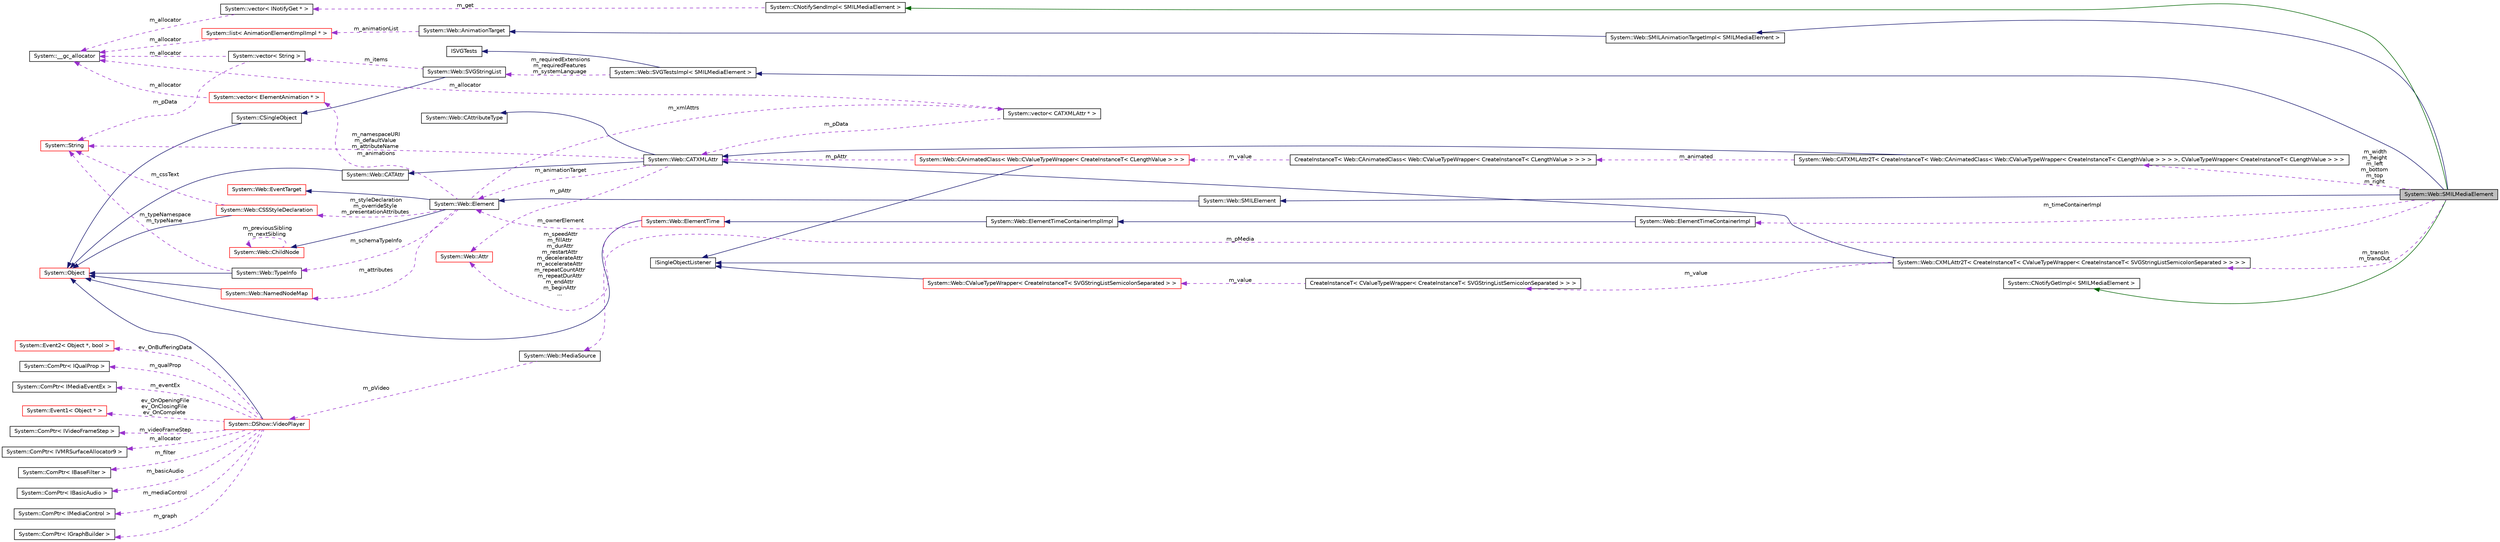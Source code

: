 digraph G
{
  edge [fontname="Helvetica",fontsize="10",labelfontname="Helvetica",labelfontsize="10"];
  node [fontname="Helvetica",fontsize="10",shape=record];
  rankdir="LR";
  Node1 [label="System::Web::SMILMediaElement",height=0.2,width=0.4,color="black", fillcolor="grey75", style="filled" fontcolor="black"];
  Node2 -> Node1 [dir="back",color="midnightblue",fontsize="10",style="solid",fontname="Helvetica"];
  Node2 [label="System::Web::SMILElement",height=0.2,width=0.4,color="black", fillcolor="white", style="filled",URL="$class_system_1_1_web_1_1_s_m_i_l_element.html"];
  Node3 -> Node2 [dir="back",color="midnightblue",fontsize="10",style="solid",fontname="Helvetica"];
  Node3 [label="System::Web::Element",height=0.2,width=0.4,color="black", fillcolor="white", style="filled",URL="$class_system_1_1_web_1_1_element.html"];
  Node4 -> Node3 [dir="back",color="midnightblue",fontsize="10",style="solid",fontname="Helvetica"];
  Node4 [label="System::Web::ChildNode",height=0.2,width=0.4,color="red", fillcolor="white", style="filled",URL="$class_system_1_1_web_1_1_child_node.html"];
  Node4 -> Node4 [dir="back",color="darkorchid3",fontsize="10",style="dashed",label=" m_previousSibling\nm_nextSibling" ,fontname="Helvetica"];
  Node5 -> Node3 [dir="back",color="midnightblue",fontsize="10",style="solid",fontname="Helvetica"];
  Node5 [label="System::Web::EventTarget",height=0.2,width=0.4,color="red", fillcolor="white", style="filled",URL="$class_system_1_1_web_1_1_event_target.html"];
  Node6 -> Node3 [dir="back",color="darkorchid3",fontsize="10",style="dashed",label=" m_xmlAttrs" ,fontname="Helvetica"];
  Node6 [label="System::vector\< CATXMLAttr * \>",height=0.2,width=0.4,color="black", fillcolor="white", style="filled",URL="$class_system_1_1vector.html"];
  Node7 -> Node6 [dir="back",color="darkorchid3",fontsize="10",style="dashed",label=" m_allocator" ,fontname="Helvetica"];
  Node7 [label="System::__gc_allocator",height=0.2,width=0.4,color="black", fillcolor="white", style="filled",URL="$class_system_1_1____gc__allocator.html"];
  Node8 -> Node6 [dir="back",color="darkorchid3",fontsize="10",style="dashed",label=" m_pData" ,fontname="Helvetica"];
  Node8 [label="System::Web::CATXMLAttr",height=0.2,width=0.4,color="black", fillcolor="white", style="filled",URL="$class_system_1_1_web_1_1_c_a_t_x_m_l_attr.html"];
  Node9 -> Node8 [dir="back",color="midnightblue",fontsize="10",style="solid",fontname="Helvetica"];
  Node9 [label="System::Web::CATAttr",height=0.2,width=0.4,color="black", fillcolor="white", style="filled",URL="$class_system_1_1_web_1_1_c_a_t_attr.html"];
  Node10 -> Node9 [dir="back",color="midnightblue",fontsize="10",style="solid",fontname="Helvetica"];
  Node10 [label="System::Object",height=0.2,width=0.4,color="red", fillcolor="white", style="filled",URL="$class_system_1_1_object.html"];
  Node11 -> Node8 [dir="back",color="midnightblue",fontsize="10",style="solid",fontname="Helvetica"];
  Node11 [label="System::Web::CAttributeType",height=0.2,width=0.4,color="black", fillcolor="white", style="filled",URL="$class_system_1_1_web_1_1_c_attribute_type.html"];
  Node12 -> Node8 [dir="back",color="darkorchid3",fontsize="10",style="dashed",label=" m_pAttr" ,fontname="Helvetica"];
  Node12 [label="System::Web::Attr",height=0.2,width=0.4,color="red", fillcolor="white", style="filled",URL="$class_system_1_1_web_1_1_attr.html"];
  Node13 -> Node8 [dir="back",color="darkorchid3",fontsize="10",style="dashed",label=" m_namespaceURI\nm_defaultValue\nm_attributeName" ,fontname="Helvetica"];
  Node13 [label="System::String",height=0.2,width=0.4,color="red", fillcolor="white", style="filled",URL="$class_system_1_1_string.html"];
  Node3 -> Node8 [dir="back",color="darkorchid3",fontsize="10",style="dashed",label=" m_animationTarget" ,fontname="Helvetica"];
  Node14 -> Node3 [dir="back",color="darkorchid3",fontsize="10",style="dashed",label=" m_attributes" ,fontname="Helvetica"];
  Node14 [label="System::Web::NamedNodeMap",height=0.2,width=0.4,color="red", fillcolor="white", style="filled",URL="$class_system_1_1_web_1_1_named_node_map.html"];
  Node10 -> Node14 [dir="back",color="midnightblue",fontsize="10",style="solid",fontname="Helvetica"];
  Node15 -> Node3 [dir="back",color="darkorchid3",fontsize="10",style="dashed",label=" m_schemaTypeInfo" ,fontname="Helvetica"];
  Node15 [label="System::Web::TypeInfo",height=0.2,width=0.4,color="black", fillcolor="white", style="filled",URL="$class_system_1_1_web_1_1_type_info.html"];
  Node10 -> Node15 [dir="back",color="midnightblue",fontsize="10",style="solid",fontname="Helvetica"];
  Node13 -> Node15 [dir="back",color="darkorchid3",fontsize="10",style="dashed",label=" m_typeNamespace\nm_typeName" ,fontname="Helvetica"];
  Node16 -> Node3 [dir="back",color="darkorchid3",fontsize="10",style="dashed",label=" m_styleDeclaration\nm_overrideStyle\nm_presentationAttributes" ,fontname="Helvetica"];
  Node16 [label="System::Web::CSSStyleDeclaration",height=0.2,width=0.4,color="red", fillcolor="white", style="filled",URL="$class_system_1_1_web_1_1_c_s_s_style_declaration.html"];
  Node10 -> Node16 [dir="back",color="midnightblue",fontsize="10",style="solid",fontname="Helvetica"];
  Node13 -> Node16 [dir="back",color="darkorchid3",fontsize="10",style="dashed",label=" m_cssText" ,fontname="Helvetica"];
  Node17 -> Node3 [dir="back",color="darkorchid3",fontsize="10",style="dashed",label=" m_animations" ,fontname="Helvetica"];
  Node17 [label="System::vector\< ElementAnimation * \>",height=0.2,width=0.4,color="red", fillcolor="white", style="filled",URL="$class_system_1_1vector.html"];
  Node7 -> Node17 [dir="back",color="darkorchid3",fontsize="10",style="dashed",label=" m_allocator" ,fontname="Helvetica"];
  Node18 -> Node1 [dir="back",color="midnightblue",fontsize="10",style="solid",fontname="Helvetica"];
  Node18 [label="System::Web::SVGTestsImpl\< SMILMediaElement \>",height=0.2,width=0.4,color="black", fillcolor="white", style="filled",URL="$class_system_1_1_web_1_1_s_v_g_tests_impl.html"];
  Node19 -> Node18 [dir="back",color="midnightblue",fontsize="10",style="solid",fontname="Helvetica"];
  Node19 [label="ISVGTests",height=0.2,width=0.4,color="black", fillcolor="white", style="filled",URL="$class_i_s_v_g_tests.html"];
  Node20 -> Node18 [dir="back",color="darkorchid3",fontsize="10",style="dashed",label=" m_requiredExtensions\nm_requiredFeatures\nm_systemLanguage" ,fontname="Helvetica"];
  Node20 [label="System::Web::SVGStringList",height=0.2,width=0.4,color="black", fillcolor="white", style="filled",URL="$class_system_1_1_web_1_1_s_v_g_string_list.html"];
  Node21 -> Node20 [dir="back",color="midnightblue",fontsize="10",style="solid",fontname="Helvetica"];
  Node21 [label="System::CSingleObject",height=0.2,width=0.4,color="black", fillcolor="white", style="filled",URL="$class_system_1_1_c_single_object.html"];
  Node10 -> Node21 [dir="back",color="midnightblue",fontsize="10",style="solid",fontname="Helvetica"];
  Node22 -> Node20 [dir="back",color="darkorchid3",fontsize="10",style="dashed",label=" m_items" ,fontname="Helvetica"];
  Node22 [label="System::vector\< String \>",height=0.2,width=0.4,color="black", fillcolor="white", style="filled",URL="$class_system_1_1vector.html"];
  Node7 -> Node22 [dir="back",color="darkorchid3",fontsize="10",style="dashed",label=" m_allocator" ,fontname="Helvetica"];
  Node13 -> Node22 [dir="back",color="darkorchid3",fontsize="10",style="dashed",label=" m_pData" ,fontname="Helvetica"];
  Node23 -> Node1 [dir="back",color="midnightblue",fontsize="10",style="solid",fontname="Helvetica"];
  Node23 [label="System::Web::SMILAnimationTargetImpl\< SMILMediaElement \>",height=0.2,width=0.4,color="black", fillcolor="white", style="filled",URL="$class_system_1_1_web_1_1_s_m_i_l_animation_target_impl.html"];
  Node24 -> Node23 [dir="back",color="midnightblue",fontsize="10",style="solid",fontname="Helvetica"];
  Node24 [label="System::Web::AnimationTarget",height=0.2,width=0.4,color="black", fillcolor="white", style="filled",URL="$class_system_1_1_web_1_1_animation_target.html"];
  Node25 -> Node24 [dir="back",color="darkorchid3",fontsize="10",style="dashed",label=" m_animationList" ,fontname="Helvetica"];
  Node25 [label="System::list\< AnimationElementImplImpl * \>",height=0.2,width=0.4,color="red", fillcolor="white", style="filled",URL="$class_system_1_1list.html"];
  Node7 -> Node25 [dir="back",color="darkorchid3",fontsize="10",style="dashed",label=" m_allocator" ,fontname="Helvetica"];
  Node26 -> Node1 [dir="back",color="darkgreen",fontsize="10",style="solid",fontname="Helvetica"];
  Node26 [label="System::CNotifyGetImpl\< SMILMediaElement \>",height=0.2,width=0.4,color="black", fillcolor="white", style="filled",URL="$class_system_1_1_c_notify_get_impl.html"];
  Node27 -> Node1 [dir="back",color="darkgreen",fontsize="10",style="solid",fontname="Helvetica"];
  Node27 [label="System::CNotifySendImpl\< SMILMediaElement \>",height=0.2,width=0.4,color="black", fillcolor="white", style="filled",URL="$class_system_1_1_c_notify_send_impl.html"];
  Node28 -> Node27 [dir="back",color="darkorchid3",fontsize="10",style="dashed",label=" m_get" ,fontname="Helvetica"];
  Node28 [label="System::vector\< INotifyGet * \>",height=0.2,width=0.4,color="black", fillcolor="white", style="filled",URL="$class_system_1_1vector.html"];
  Node7 -> Node28 [dir="back",color="darkorchid3",fontsize="10",style="dashed",label=" m_allocator" ,fontname="Helvetica"];
  Node29 -> Node1 [dir="back",color="darkorchid3",fontsize="10",style="dashed",label=" m_transIn\nm_transOut" ,fontname="Helvetica"];
  Node29 [label="System::Web::CXMLAttr2T\< CreateInstanceT\< CValueTypeWrapper\< CreateInstanceT\< SVGStringListSemicolonSeparated \> \> \> \>",height=0.2,width=0.4,color="black", fillcolor="white", style="filled",URL="$class_system_1_1_web_1_1_c_x_m_l_attr2_t.html"];
  Node8 -> Node29 [dir="back",color="midnightblue",fontsize="10",style="solid",fontname="Helvetica"];
  Node30 -> Node29 [dir="back",color="midnightblue",fontsize="10",style="solid",fontname="Helvetica"];
  Node30 [label="ISingleObjectListener",height=0.2,width=0.4,color="black", fillcolor="white", style="filled",URL="$class_i_single_object_listener.html"];
  Node31 -> Node29 [dir="back",color="darkorchid3",fontsize="10",style="dashed",label=" m_value" ,fontname="Helvetica"];
  Node31 [label="CreateInstanceT\< CValueTypeWrapper\< CreateInstanceT\< SVGStringListSemicolonSeparated \> \> \>",height=0.2,width=0.4,color="black", fillcolor="white", style="filled",URL="$class_create_instance_t.html"];
  Node32 -> Node31 [dir="back",color="darkorchid3",fontsize="10",style="dashed",label=" m_value" ,fontname="Helvetica"];
  Node32 [label="System::Web::CValueTypeWrapper\< CreateInstanceT\< SVGStringListSemicolonSeparated \> \>",height=0.2,width=0.4,color="red", fillcolor="white", style="filled",URL="$class_system_1_1_web_1_1_c_value_type_wrapper.html"];
  Node30 -> Node32 [dir="back",color="midnightblue",fontsize="10",style="solid",fontname="Helvetica"];
  Node33 -> Node1 [dir="back",color="darkorchid3",fontsize="10",style="dashed",label=" m_width\nm_height\nm_left\nm_bottom\nm_top\nm_right" ,fontname="Helvetica"];
  Node33 [label="System::Web::CATXMLAttr2T\< CreateInstanceT\< Web::CAnimatedClass\< Web::CValueTypeWrapper\< CreateInstanceT\< CLengthValue \> \> \> \>, CValueTypeWrapper\< CreateInstanceT\< CLengthValue \> \> \>",height=0.2,width=0.4,color="black", fillcolor="white", style="filled",URL="$class_system_1_1_web_1_1_c_a_t_x_m_l_attr2_t.html"];
  Node8 -> Node33 [dir="back",color="midnightblue",fontsize="10",style="solid",fontname="Helvetica"];
  Node34 -> Node33 [dir="back",color="darkorchid3",fontsize="10",style="dashed",label=" m_animated" ,fontname="Helvetica"];
  Node34 [label="CreateInstanceT\< Web::CAnimatedClass\< Web::CValueTypeWrapper\< CreateInstanceT\< CLengthValue \> \> \> \>",height=0.2,width=0.4,color="black", fillcolor="white", style="filled",URL="$class_create_instance_t.html"];
  Node35 -> Node34 [dir="back",color="darkorchid3",fontsize="10",style="dashed",label=" m_value" ,fontname="Helvetica"];
  Node35 [label="System::Web::CAnimatedClass\< Web::CValueTypeWrapper\< CreateInstanceT\< CLengthValue \> \> \>",height=0.2,width=0.4,color="red", fillcolor="white", style="filled",URL="$class_system_1_1_web_1_1_c_animated_class.html"];
  Node30 -> Node35 [dir="back",color="midnightblue",fontsize="10",style="solid",fontname="Helvetica"];
  Node8 -> Node35 [dir="back",color="darkorchid3",fontsize="10",style="dashed",label=" m_pAttr" ,fontname="Helvetica"];
  Node36 -> Node1 [dir="back",color="darkorchid3",fontsize="10",style="dashed",label=" m_timeContainerImpl" ,fontname="Helvetica"];
  Node36 [label="System::Web::ElementTimeContainerImpl",height=0.2,width=0.4,color="black", fillcolor="white", style="filled",URL="$class_system_1_1_web_1_1_element_time_container_impl.html"];
  Node37 -> Node36 [dir="back",color="midnightblue",fontsize="10",style="solid",fontname="Helvetica"];
  Node37 [label="System::Web::ElementTimeContainerImplImpl",height=0.2,width=0.4,color="black", fillcolor="white", style="filled",URL="$class_system_1_1_web_1_1_element_time_container_impl_impl.html"];
  Node38 -> Node37 [dir="back",color="midnightblue",fontsize="10",style="solid",fontname="Helvetica"];
  Node38 [label="System::Web::ElementTime",height=0.2,width=0.4,color="red", fillcolor="white", style="filled",URL="$class_system_1_1_web_1_1_element_time.html"];
  Node10 -> Node38 [dir="back",color="midnightblue",fontsize="10",style="solid",fontname="Helvetica"];
  Node12 -> Node38 [dir="back",color="darkorchid3",fontsize="10",style="dashed",label=" m_speedAttr\nm_fillAttr\nm_durAttr\nm_restartAttr\nm_decelerateAttr\nm_accelerateAttr\nm_repeatCountAttr\nm_repeatDurAttr\nm_endAttr\nm_beginAttr\n..." ,fontname="Helvetica"];
  Node3 -> Node38 [dir="back",color="darkorchid3",fontsize="10",style="dashed",label=" m_ownerElement" ,fontname="Helvetica"];
  Node39 -> Node1 [dir="back",color="darkorchid3",fontsize="10",style="dashed",label=" m_pMedia" ,fontname="Helvetica"];
  Node39 [label="System::Web::MediaSource",height=0.2,width=0.4,color="black", fillcolor="white", style="filled",URL="$class_system_1_1_web_1_1_media_source.html"];
  Node40 -> Node39 [dir="back",color="darkorchid3",fontsize="10",style="dashed",label=" m_pVideo" ,fontname="Helvetica"];
  Node40 [label="System::DShow::VideoPlayer",height=0.2,width=0.4,color="red", fillcolor="white", style="filled",URL="$class_system_1_1_d_show_1_1_video_player.html"];
  Node10 -> Node40 [dir="back",color="midnightblue",fontsize="10",style="solid",fontname="Helvetica"];
  Node41 -> Node40 [dir="back",color="darkorchid3",fontsize="10",style="dashed",label=" m_eventEx" ,fontname="Helvetica"];
  Node41 [label="System::ComPtr\< IMediaEventEx \>",height=0.2,width=0.4,color="black", fillcolor="white", style="filled",URL="$class_system_1_1_com_ptr.html"];
  Node42 -> Node40 [dir="back",color="darkorchid3",fontsize="10",style="dashed",label=" ev_OnOpeningFile\nev_OnClosingFile\nev_OnComplete" ,fontname="Helvetica"];
  Node42 [label="System::Event1\< Object * \>",height=0.2,width=0.4,color="red", fillcolor="white", style="filled",URL="$class_system_1_1_event1.html"];
  Node43 -> Node40 [dir="back",color="darkorchid3",fontsize="10",style="dashed",label=" m_videoFrameStep" ,fontname="Helvetica"];
  Node43 [label="System::ComPtr\< IVideoFrameStep \>",height=0.2,width=0.4,color="black", fillcolor="white", style="filled",URL="$class_system_1_1_com_ptr.html"];
  Node44 -> Node40 [dir="back",color="darkorchid3",fontsize="10",style="dashed",label=" m_allocator" ,fontname="Helvetica"];
  Node44 [label="System::ComPtr\< IVMRSurfaceAllocator9 \>",height=0.2,width=0.4,color="black", fillcolor="white", style="filled",URL="$class_system_1_1_com_ptr.html"];
  Node45 -> Node40 [dir="back",color="darkorchid3",fontsize="10",style="dashed",label=" m_filter" ,fontname="Helvetica"];
  Node45 [label="System::ComPtr\< IBaseFilter \>",height=0.2,width=0.4,color="black", fillcolor="white", style="filled",URL="$class_system_1_1_com_ptr.html"];
  Node46 -> Node40 [dir="back",color="darkorchid3",fontsize="10",style="dashed",label=" m_basicAudio" ,fontname="Helvetica"];
  Node46 [label="System::ComPtr\< IBasicAudio \>",height=0.2,width=0.4,color="black", fillcolor="white", style="filled",URL="$class_system_1_1_com_ptr.html"];
  Node47 -> Node40 [dir="back",color="darkorchid3",fontsize="10",style="dashed",label=" m_mediaControl" ,fontname="Helvetica"];
  Node47 [label="System::ComPtr\< IMediaControl \>",height=0.2,width=0.4,color="black", fillcolor="white", style="filled",URL="$class_system_1_1_com_ptr.html"];
  Node48 -> Node40 [dir="back",color="darkorchid3",fontsize="10",style="dashed",label=" m_graph" ,fontname="Helvetica"];
  Node48 [label="System::ComPtr\< IGraphBuilder \>",height=0.2,width=0.4,color="black", fillcolor="white", style="filled",URL="$class_system_1_1_com_ptr.html"];
  Node49 -> Node40 [dir="back",color="darkorchid3",fontsize="10",style="dashed",label=" ev_OnBufferingData" ,fontname="Helvetica"];
  Node49 [label="System::Event2\< Object *, bool \>",height=0.2,width=0.4,color="red", fillcolor="white", style="filled",URL="$class_system_1_1_event2.html"];
  Node50 -> Node40 [dir="back",color="darkorchid3",fontsize="10",style="dashed",label=" m_qualProp" ,fontname="Helvetica"];
  Node50 [label="System::ComPtr\< IQualProp \>",height=0.2,width=0.4,color="black", fillcolor="white", style="filled",URL="$class_system_1_1_com_ptr.html"];
}
